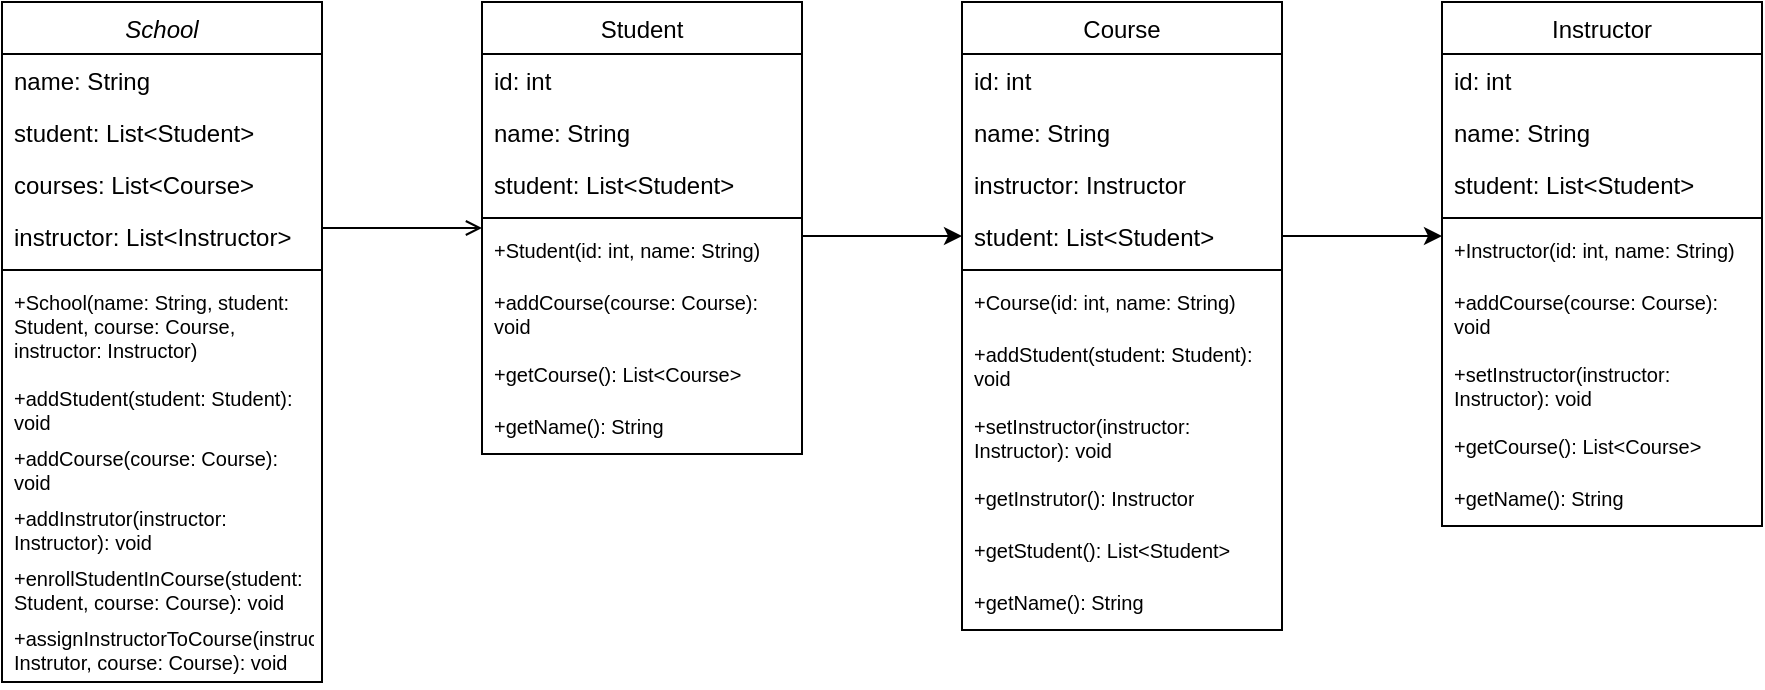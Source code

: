 <mxfile version="24.7.16">
  <diagram id="C5RBs43oDa-KdzZeNtuy" name="Page-1">
    <mxGraphModel dx="732" dy="423" grid="1" gridSize="10" guides="1" tooltips="1" connect="1" arrows="1" fold="1" page="1" pageScale="1" pageWidth="827" pageHeight="1169" math="0" shadow="0">
      <root>
        <mxCell id="WIyWlLk6GJQsqaUBKTNV-0" />
        <mxCell id="WIyWlLk6GJQsqaUBKTNV-1" parent="WIyWlLk6GJQsqaUBKTNV-0" />
        <mxCell id="zkfFHV4jXpPFQw0GAbJ--0" value="School" style="swimlane;fontStyle=2;align=center;verticalAlign=top;childLayout=stackLayout;horizontal=1;startSize=26;horizontalStack=0;resizeParent=1;resizeLast=0;collapsible=1;marginBottom=0;rounded=0;shadow=0;strokeWidth=1;" parent="WIyWlLk6GJQsqaUBKTNV-1" vertex="1">
          <mxGeometry x="200" y="120" width="160" height="340" as="geometry">
            <mxRectangle x="230" y="140" width="160" height="26" as="alternateBounds" />
          </mxGeometry>
        </mxCell>
        <mxCell id="zkfFHV4jXpPFQw0GAbJ--1" value="name: String" style="text;align=left;verticalAlign=top;spacingLeft=4;spacingRight=4;overflow=hidden;rotatable=0;points=[[0,0.5],[1,0.5]];portConstraint=eastwest;" parent="zkfFHV4jXpPFQw0GAbJ--0" vertex="1">
          <mxGeometry y="26" width="160" height="26" as="geometry" />
        </mxCell>
        <mxCell id="zkfFHV4jXpPFQw0GAbJ--2" value="student: List&lt;Student&gt;" style="text;align=left;verticalAlign=top;spacingLeft=4;spacingRight=4;overflow=hidden;rotatable=0;points=[[0,0.5],[1,0.5]];portConstraint=eastwest;rounded=0;shadow=0;html=0;" parent="zkfFHV4jXpPFQw0GAbJ--0" vertex="1">
          <mxGeometry y="52" width="160" height="26" as="geometry" />
        </mxCell>
        <mxCell id="zkfFHV4jXpPFQw0GAbJ--3" value="courses: List&lt;Course&gt;" style="text;align=left;verticalAlign=top;spacingLeft=4;spacingRight=4;overflow=hidden;rotatable=0;points=[[0,0.5],[1,0.5]];portConstraint=eastwest;rounded=0;shadow=0;html=0;" parent="zkfFHV4jXpPFQw0GAbJ--0" vertex="1">
          <mxGeometry y="78" width="160" height="26" as="geometry" />
        </mxCell>
        <mxCell id="zkfFHV4jXpPFQw0GAbJ--5" value="instructor: List&lt;Instructor&gt;" style="text;align=left;verticalAlign=top;spacingLeft=4;spacingRight=4;overflow=hidden;rotatable=0;points=[[0,0.5],[1,0.5]];portConstraint=eastwest;" parent="zkfFHV4jXpPFQw0GAbJ--0" vertex="1">
          <mxGeometry y="104" width="160" height="26" as="geometry" />
        </mxCell>
        <mxCell id="zkfFHV4jXpPFQw0GAbJ--4" value="" style="line;html=1;strokeWidth=1;align=left;verticalAlign=middle;spacingTop=-1;spacingLeft=3;spacingRight=3;rotatable=0;labelPosition=right;points=[];portConstraint=eastwest;" parent="zkfFHV4jXpPFQw0GAbJ--0" vertex="1">
          <mxGeometry y="130" width="160" height="8" as="geometry" />
        </mxCell>
        <mxCell id="Zt897lNHn--fDYBGcYSp-1" value="+School(name: String, student: Student, course: Course, instructor: Instructor)" style="text;align=left;verticalAlign=top;spacingLeft=4;spacingRight=4;overflow=hidden;rotatable=0;points=[[0,0.5],[1,0.5]];portConstraint=eastwest;rounded=0;shadow=0;html=0;whiteSpace=wrap;fontSize=10;" vertex="1" parent="zkfFHV4jXpPFQw0GAbJ--0">
          <mxGeometry y="138" width="160" height="48" as="geometry" />
        </mxCell>
        <mxCell id="Zt897lNHn--fDYBGcYSp-2" value="+addStudent(student: Student): void" style="text;align=left;verticalAlign=top;spacingLeft=4;spacingRight=4;overflow=hidden;rotatable=0;points=[[0,0.5],[1,0.5]];portConstraint=eastwest;rounded=0;shadow=0;html=0;whiteSpace=wrap;fontSize=10;" vertex="1" parent="zkfFHV4jXpPFQw0GAbJ--0">
          <mxGeometry y="186" width="160" height="30" as="geometry" />
        </mxCell>
        <mxCell id="Zt897lNHn--fDYBGcYSp-3" value="+addCourse(course: Course): void" style="text;align=left;verticalAlign=top;spacingLeft=4;spacingRight=4;overflow=hidden;rotatable=0;points=[[0,0.5],[1,0.5]];portConstraint=eastwest;rounded=0;shadow=0;html=0;whiteSpace=wrap;fontSize=10;" vertex="1" parent="zkfFHV4jXpPFQw0GAbJ--0">
          <mxGeometry y="216" width="160" height="30" as="geometry" />
        </mxCell>
        <mxCell id="Zt897lNHn--fDYBGcYSp-4" value="+addInstrutor(instructor: Instructor): void" style="text;align=left;verticalAlign=top;spacingLeft=4;spacingRight=4;overflow=hidden;rotatable=0;points=[[0,0.5],[1,0.5]];portConstraint=eastwest;rounded=0;shadow=0;html=0;whiteSpace=wrap;fontSize=10;" vertex="1" parent="zkfFHV4jXpPFQw0GAbJ--0">
          <mxGeometry y="246" width="160" height="30" as="geometry" />
        </mxCell>
        <mxCell id="Zt897lNHn--fDYBGcYSp-5" value="+enrollStudentInCourse(student: Student, course: Course): void" style="text;align=left;verticalAlign=top;spacingLeft=4;spacingRight=4;overflow=hidden;rotatable=0;points=[[0,0.5],[1,0.5]];portConstraint=eastwest;rounded=0;shadow=0;html=0;whiteSpace=wrap;fontSize=10;" vertex="1" parent="zkfFHV4jXpPFQw0GAbJ--0">
          <mxGeometry y="276" width="160" height="30" as="geometry" />
        </mxCell>
        <mxCell id="Zt897lNHn--fDYBGcYSp-6" value="+assignInstructorToCourse(instructor: Instrutor, course: Course): void" style="text;align=left;verticalAlign=top;spacingLeft=4;spacingRight=4;overflow=hidden;rotatable=0;points=[[0,0.5],[1,0.5]];portConstraint=eastwest;rounded=0;shadow=0;html=0;whiteSpace=wrap;fontSize=10;" vertex="1" parent="zkfFHV4jXpPFQw0GAbJ--0">
          <mxGeometry y="306" width="160" height="34" as="geometry" />
        </mxCell>
        <mxCell id="zkfFHV4jXpPFQw0GAbJ--17" value="Student" style="swimlane;fontStyle=0;align=center;verticalAlign=top;childLayout=stackLayout;horizontal=1;startSize=26;horizontalStack=0;resizeParent=1;resizeLast=0;collapsible=1;marginBottom=0;rounded=0;shadow=0;strokeWidth=1;" parent="WIyWlLk6GJQsqaUBKTNV-1" vertex="1">
          <mxGeometry x="440" y="120" width="160" height="226" as="geometry">
            <mxRectangle x="550" y="140" width="160" height="26" as="alternateBounds" />
          </mxGeometry>
        </mxCell>
        <mxCell id="zkfFHV4jXpPFQw0GAbJ--18" value="id: int" style="text;align=left;verticalAlign=top;spacingLeft=4;spacingRight=4;overflow=hidden;rotatable=0;points=[[0,0.5],[1,0.5]];portConstraint=eastwest;" parent="zkfFHV4jXpPFQw0GAbJ--17" vertex="1">
          <mxGeometry y="26" width="160" height="26" as="geometry" />
        </mxCell>
        <mxCell id="zkfFHV4jXpPFQw0GAbJ--19" value="name: String" style="text;align=left;verticalAlign=top;spacingLeft=4;spacingRight=4;overflow=hidden;rotatable=0;points=[[0,0.5],[1,0.5]];portConstraint=eastwest;rounded=0;shadow=0;html=0;" parent="zkfFHV4jXpPFQw0GAbJ--17" vertex="1">
          <mxGeometry y="52" width="160" height="26" as="geometry" />
        </mxCell>
        <mxCell id="zkfFHV4jXpPFQw0GAbJ--21" value="student: List&lt;Student&gt;" style="text;align=left;verticalAlign=top;spacingLeft=4;spacingRight=4;overflow=hidden;rotatable=0;points=[[0,0.5],[1,0.5]];portConstraint=eastwest;rounded=0;shadow=0;html=0;" parent="zkfFHV4jXpPFQw0GAbJ--17" vertex="1">
          <mxGeometry y="78" width="160" height="26" as="geometry" />
        </mxCell>
        <mxCell id="zkfFHV4jXpPFQw0GAbJ--23" value="" style="line;html=1;strokeWidth=1;align=left;verticalAlign=middle;spacingTop=-1;spacingLeft=3;spacingRight=3;rotatable=0;labelPosition=right;points=[];portConstraint=eastwest;" parent="zkfFHV4jXpPFQw0GAbJ--17" vertex="1">
          <mxGeometry y="104" width="160" height="8" as="geometry" />
        </mxCell>
        <mxCell id="zkfFHV4jXpPFQw0GAbJ--24" value="+Student(id: int, name: String)" style="text;align=left;verticalAlign=top;spacingLeft=4;spacingRight=4;overflow=hidden;rotatable=0;points=[[0,0.5],[1,0.5]];portConstraint=eastwest;whiteSpace=wrap;fontSize=10;" parent="zkfFHV4jXpPFQw0GAbJ--17" vertex="1">
          <mxGeometry y="112" width="160" height="26" as="geometry" />
        </mxCell>
        <mxCell id="Zt897lNHn--fDYBGcYSp-7" value="+addCourse(course: Course): void" style="text;align=left;verticalAlign=top;spacingLeft=4;spacingRight=4;overflow=hidden;rotatable=0;points=[[0,0.5],[1,0.5]];portConstraint=eastwest;whiteSpace=wrap;fontSize=10;" vertex="1" parent="zkfFHV4jXpPFQw0GAbJ--17">
          <mxGeometry y="138" width="160" height="36" as="geometry" />
        </mxCell>
        <mxCell id="Zt897lNHn--fDYBGcYSp-8" value="+getCourse(): List&lt;Course&gt;" style="text;align=left;verticalAlign=top;spacingLeft=4;spacingRight=4;overflow=hidden;rotatable=0;points=[[0,0.5],[1,0.5]];portConstraint=eastwest;whiteSpace=wrap;fontSize=10;" vertex="1" parent="zkfFHV4jXpPFQw0GAbJ--17">
          <mxGeometry y="174" width="160" height="26" as="geometry" />
        </mxCell>
        <mxCell id="Zt897lNHn--fDYBGcYSp-9" value="+getName(): String" style="text;align=left;verticalAlign=top;spacingLeft=4;spacingRight=4;overflow=hidden;rotatable=0;points=[[0,0.5],[1,0.5]];portConstraint=eastwest;whiteSpace=wrap;fontSize=10;" vertex="1" parent="zkfFHV4jXpPFQw0GAbJ--17">
          <mxGeometry y="200" width="160" height="26" as="geometry" />
        </mxCell>
        <mxCell id="zkfFHV4jXpPFQw0GAbJ--26" value="" style="endArrow=open;shadow=0;strokeWidth=1;rounded=0;curved=0;endFill=1;edgeStyle=elbowEdgeStyle;elbow=vertical;" parent="WIyWlLk6GJQsqaUBKTNV-1" source="zkfFHV4jXpPFQw0GAbJ--0" target="zkfFHV4jXpPFQw0GAbJ--17" edge="1">
          <mxGeometry x="0.5" y="41" relative="1" as="geometry">
            <mxPoint x="380" y="192" as="sourcePoint" />
            <mxPoint x="540" y="192" as="targetPoint" />
            <mxPoint x="-40" y="32" as="offset" />
          </mxGeometry>
        </mxCell>
        <mxCell id="Zt897lNHn--fDYBGcYSp-10" value="Course" style="swimlane;fontStyle=0;align=center;verticalAlign=top;childLayout=stackLayout;horizontal=1;startSize=26;horizontalStack=0;resizeParent=1;resizeLast=0;collapsible=1;marginBottom=0;rounded=0;shadow=0;strokeWidth=1;" vertex="1" parent="WIyWlLk6GJQsqaUBKTNV-1">
          <mxGeometry x="680" y="120" width="160" height="314" as="geometry">
            <mxRectangle x="550" y="140" width="160" height="26" as="alternateBounds" />
          </mxGeometry>
        </mxCell>
        <mxCell id="Zt897lNHn--fDYBGcYSp-11" value="id: int" style="text;align=left;verticalAlign=top;spacingLeft=4;spacingRight=4;overflow=hidden;rotatable=0;points=[[0,0.5],[1,0.5]];portConstraint=eastwest;" vertex="1" parent="Zt897lNHn--fDYBGcYSp-10">
          <mxGeometry y="26" width="160" height="26" as="geometry" />
        </mxCell>
        <mxCell id="Zt897lNHn--fDYBGcYSp-12" value="name: String" style="text;align=left;verticalAlign=top;spacingLeft=4;spacingRight=4;overflow=hidden;rotatable=0;points=[[0,0.5],[1,0.5]];portConstraint=eastwest;rounded=0;shadow=0;html=0;" vertex="1" parent="Zt897lNHn--fDYBGcYSp-10">
          <mxGeometry y="52" width="160" height="26" as="geometry" />
        </mxCell>
        <mxCell id="Zt897lNHn--fDYBGcYSp-13" value="instructor: Instructor" style="text;align=left;verticalAlign=top;spacingLeft=4;spacingRight=4;overflow=hidden;rotatable=0;points=[[0,0.5],[1,0.5]];portConstraint=eastwest;rounded=0;shadow=0;html=0;" vertex="1" parent="Zt897lNHn--fDYBGcYSp-10">
          <mxGeometry y="78" width="160" height="26" as="geometry" />
        </mxCell>
        <mxCell id="Zt897lNHn--fDYBGcYSp-14" value="student: List&lt;Student&gt;" style="text;align=left;verticalAlign=top;spacingLeft=4;spacingRight=4;overflow=hidden;rotatable=0;points=[[0,0.5],[1,0.5]];portConstraint=eastwest;rounded=0;shadow=0;html=0;" vertex="1" parent="Zt897lNHn--fDYBGcYSp-10">
          <mxGeometry y="104" width="160" height="26" as="geometry" />
        </mxCell>
        <mxCell id="Zt897lNHn--fDYBGcYSp-15" value="" style="line;html=1;strokeWidth=1;align=left;verticalAlign=middle;spacingTop=-1;spacingLeft=3;spacingRight=3;rotatable=0;labelPosition=right;points=[];portConstraint=eastwest;" vertex="1" parent="Zt897lNHn--fDYBGcYSp-10">
          <mxGeometry y="130" width="160" height="8" as="geometry" />
        </mxCell>
        <mxCell id="Zt897lNHn--fDYBGcYSp-16" value="+Course(id: int, name: String)" style="text;align=left;verticalAlign=top;spacingLeft=4;spacingRight=4;overflow=hidden;rotatable=0;points=[[0,0.5],[1,0.5]];portConstraint=eastwest;whiteSpace=wrap;fontSize=10;" vertex="1" parent="Zt897lNHn--fDYBGcYSp-10">
          <mxGeometry y="138" width="160" height="26" as="geometry" />
        </mxCell>
        <mxCell id="Zt897lNHn--fDYBGcYSp-17" value="+addStudent(student: Student): void" style="text;align=left;verticalAlign=top;spacingLeft=4;spacingRight=4;overflow=hidden;rotatable=0;points=[[0,0.5],[1,0.5]];portConstraint=eastwest;whiteSpace=wrap;fontSize=10;" vertex="1" parent="Zt897lNHn--fDYBGcYSp-10">
          <mxGeometry y="164" width="160" height="36" as="geometry" />
        </mxCell>
        <mxCell id="Zt897lNHn--fDYBGcYSp-20" value="+setInstructor(instructor: Instructor): void" style="text;align=left;verticalAlign=top;spacingLeft=4;spacingRight=4;overflow=hidden;rotatable=0;points=[[0,0.5],[1,0.5]];portConstraint=eastwest;whiteSpace=wrap;fontSize=10;" vertex="1" parent="Zt897lNHn--fDYBGcYSp-10">
          <mxGeometry y="200" width="160" height="36" as="geometry" />
        </mxCell>
        <mxCell id="Zt897lNHn--fDYBGcYSp-18" value="+getInstrutor(): Instructor" style="text;align=left;verticalAlign=top;spacingLeft=4;spacingRight=4;overflow=hidden;rotatable=0;points=[[0,0.5],[1,0.5]];portConstraint=eastwest;whiteSpace=wrap;fontSize=10;" vertex="1" parent="Zt897lNHn--fDYBGcYSp-10">
          <mxGeometry y="236" width="160" height="26" as="geometry" />
        </mxCell>
        <mxCell id="Zt897lNHn--fDYBGcYSp-19" value="+getStudent(): List&lt;Student&gt;" style="text;align=left;verticalAlign=top;spacingLeft=4;spacingRight=4;overflow=hidden;rotatable=0;points=[[0,0.5],[1,0.5]];portConstraint=eastwest;whiteSpace=wrap;fontSize=10;" vertex="1" parent="Zt897lNHn--fDYBGcYSp-10">
          <mxGeometry y="262" width="160" height="26" as="geometry" />
        </mxCell>
        <mxCell id="Zt897lNHn--fDYBGcYSp-22" value="+getName(): String" style="text;align=left;verticalAlign=top;spacingLeft=4;spacingRight=4;overflow=hidden;rotatable=0;points=[[0,0.5],[1,0.5]];portConstraint=eastwest;whiteSpace=wrap;fontSize=10;" vertex="1" parent="Zt897lNHn--fDYBGcYSp-10">
          <mxGeometry y="288" width="160" height="26" as="geometry" />
        </mxCell>
        <mxCell id="Zt897lNHn--fDYBGcYSp-23" style="edgeStyle=orthogonalEdgeStyle;rounded=0;orthogonalLoop=1;jettySize=auto;html=1;entryX=0;entryY=0.5;entryDx=0;entryDy=0;" edge="1" parent="WIyWlLk6GJQsqaUBKTNV-1" target="Zt897lNHn--fDYBGcYSp-14">
          <mxGeometry relative="1" as="geometry">
            <mxPoint x="600" y="237" as="sourcePoint" />
            <Array as="points">
              <mxPoint x="600" y="237" />
            </Array>
          </mxGeometry>
        </mxCell>
        <mxCell id="Zt897lNHn--fDYBGcYSp-24" value="Instructor" style="swimlane;fontStyle=0;align=center;verticalAlign=top;childLayout=stackLayout;horizontal=1;startSize=26;horizontalStack=0;resizeParent=1;resizeLast=0;collapsible=1;marginBottom=0;rounded=0;shadow=0;strokeWidth=1;" vertex="1" parent="WIyWlLk6GJQsqaUBKTNV-1">
          <mxGeometry x="920" y="120" width="160" height="262" as="geometry">
            <mxRectangle x="550" y="140" width="160" height="26" as="alternateBounds" />
          </mxGeometry>
        </mxCell>
        <mxCell id="Zt897lNHn--fDYBGcYSp-25" value="id: int" style="text;align=left;verticalAlign=top;spacingLeft=4;spacingRight=4;overflow=hidden;rotatable=0;points=[[0,0.5],[1,0.5]];portConstraint=eastwest;" vertex="1" parent="Zt897lNHn--fDYBGcYSp-24">
          <mxGeometry y="26" width="160" height="26" as="geometry" />
        </mxCell>
        <mxCell id="Zt897lNHn--fDYBGcYSp-26" value="name: String" style="text;align=left;verticalAlign=top;spacingLeft=4;spacingRight=4;overflow=hidden;rotatable=0;points=[[0,0.5],[1,0.5]];portConstraint=eastwest;rounded=0;shadow=0;html=0;" vertex="1" parent="Zt897lNHn--fDYBGcYSp-24">
          <mxGeometry y="52" width="160" height="26" as="geometry" />
        </mxCell>
        <mxCell id="Zt897lNHn--fDYBGcYSp-28" value="student: List&lt;Student&gt;" style="text;align=left;verticalAlign=top;spacingLeft=4;spacingRight=4;overflow=hidden;rotatable=0;points=[[0,0.5],[1,0.5]];portConstraint=eastwest;rounded=0;shadow=0;html=0;" vertex="1" parent="Zt897lNHn--fDYBGcYSp-24">
          <mxGeometry y="78" width="160" height="26" as="geometry" />
        </mxCell>
        <mxCell id="Zt897lNHn--fDYBGcYSp-29" value="" style="line;html=1;strokeWidth=1;align=left;verticalAlign=middle;spacingTop=-1;spacingLeft=3;spacingRight=3;rotatable=0;labelPosition=right;points=[];portConstraint=eastwest;" vertex="1" parent="Zt897lNHn--fDYBGcYSp-24">
          <mxGeometry y="104" width="160" height="8" as="geometry" />
        </mxCell>
        <mxCell id="Zt897lNHn--fDYBGcYSp-30" value="+Instructor(id: int, name: String)" style="text;align=left;verticalAlign=top;spacingLeft=4;spacingRight=4;overflow=hidden;rotatable=0;points=[[0,0.5],[1,0.5]];portConstraint=eastwest;whiteSpace=wrap;fontSize=10;" vertex="1" parent="Zt897lNHn--fDYBGcYSp-24">
          <mxGeometry y="112" width="160" height="26" as="geometry" />
        </mxCell>
        <mxCell id="Zt897lNHn--fDYBGcYSp-37" value="+addCourse(course: Course): void" style="text;align=left;verticalAlign=top;spacingLeft=4;spacingRight=4;overflow=hidden;rotatable=0;points=[[0,0.5],[1,0.5]];portConstraint=eastwest;whiteSpace=wrap;fontSize=10;" vertex="1" parent="Zt897lNHn--fDYBGcYSp-24">
          <mxGeometry y="138" width="160" height="36" as="geometry" />
        </mxCell>
        <mxCell id="Zt897lNHn--fDYBGcYSp-32" value="+setInstructor(instructor: Instructor): void" style="text;align=left;verticalAlign=top;spacingLeft=4;spacingRight=4;overflow=hidden;rotatable=0;points=[[0,0.5],[1,0.5]];portConstraint=eastwest;whiteSpace=wrap;fontSize=10;" vertex="1" parent="Zt897lNHn--fDYBGcYSp-24">
          <mxGeometry y="174" width="160" height="36" as="geometry" />
        </mxCell>
        <mxCell id="Zt897lNHn--fDYBGcYSp-38" value="+getCourse(): List&lt;Course&gt;" style="text;align=left;verticalAlign=top;spacingLeft=4;spacingRight=4;overflow=hidden;rotatable=0;points=[[0,0.5],[1,0.5]];portConstraint=eastwest;whiteSpace=wrap;fontSize=10;" vertex="1" parent="Zt897lNHn--fDYBGcYSp-24">
          <mxGeometry y="210" width="160" height="26" as="geometry" />
        </mxCell>
        <mxCell id="Zt897lNHn--fDYBGcYSp-35" value="+getName(): String" style="text;align=left;verticalAlign=top;spacingLeft=4;spacingRight=4;overflow=hidden;rotatable=0;points=[[0,0.5],[1,0.5]];portConstraint=eastwest;whiteSpace=wrap;fontSize=10;" vertex="1" parent="Zt897lNHn--fDYBGcYSp-24">
          <mxGeometry y="236" width="160" height="26" as="geometry" />
        </mxCell>
        <mxCell id="Zt897lNHn--fDYBGcYSp-36" style="edgeStyle=orthogonalEdgeStyle;rounded=0;orthogonalLoop=1;jettySize=auto;html=1;exitX=1;exitY=0.5;exitDx=0;exitDy=0;" edge="1" parent="WIyWlLk6GJQsqaUBKTNV-1" source="Zt897lNHn--fDYBGcYSp-14">
          <mxGeometry relative="1" as="geometry">
            <mxPoint x="920" y="237" as="targetPoint" />
            <Array as="points">
              <mxPoint x="920" y="237" />
            </Array>
          </mxGeometry>
        </mxCell>
      </root>
    </mxGraphModel>
  </diagram>
</mxfile>
